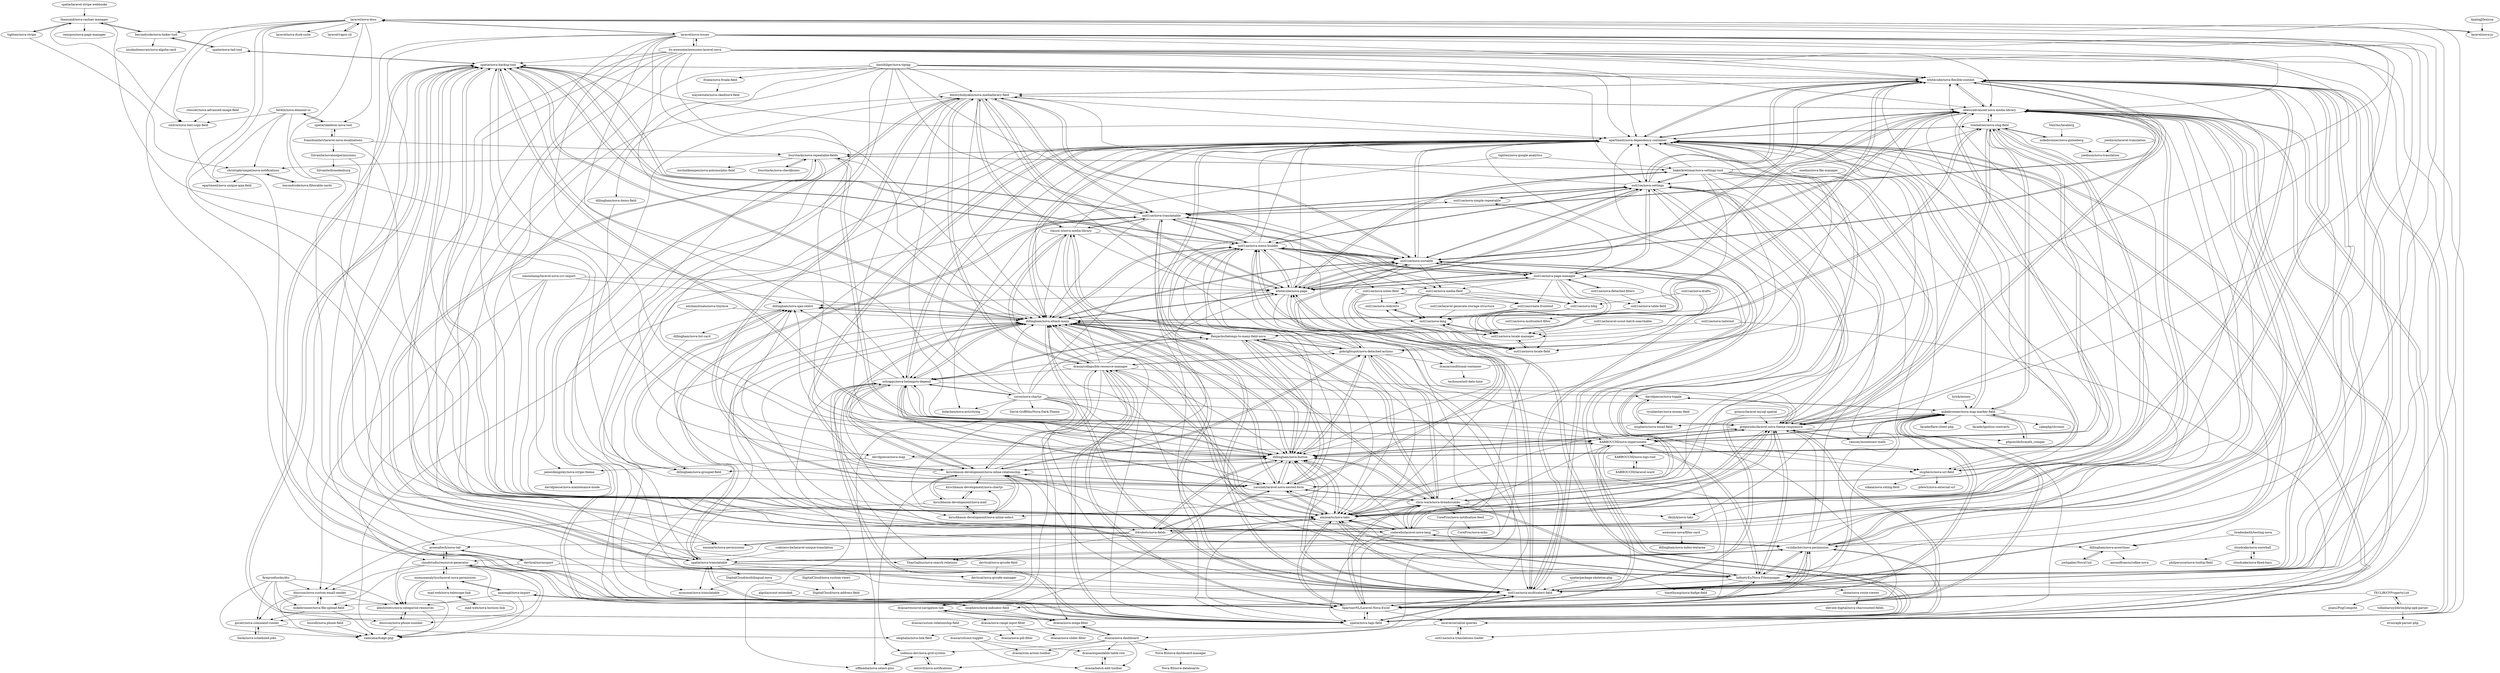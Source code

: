 digraph G {
"christophrumpel/nova-notifications" -> "beyondcode/nova-filterable-cards"
"christophrumpel/nova-notifications" -> "epartment/nova-unique-ajax-field"
"dmitrybubyakin/nova-medialibrary-field" -> "ebess/advanced-nova-media-library"
"dmitrybubyakin/nova-medialibrary-field" -> "classic-o/nova-media-library"
"dmitrybubyakin/nova-medialibrary-field" -> "dcasia/collapsible-resource-manager"
"dmitrybubyakin/nova-medialibrary-field" -> "outl1ne/nova-sortable"
"dmitrybubyakin/nova-medialibrary-field" -> "whitecube/nova-flexible-content"
"dmitrybubyakin/nova-medialibrary-field" -> "epartment/nova-dependency-container"
"dmitrybubyakin/nova-medialibrary-field" -> "dillingham/nova-attach-many"
"dmitrybubyakin/nova-medialibrary-field" -> "eminiarts/nova-tabs"
"dmitrybubyakin/nova-medialibrary-field" -> "spatie/nova-tags-field"
"dmitrybubyakin/nova-medialibrary-field" -> "dillingham/nova-button"
"dmitrybubyakin/nova-medialibrary-field" -> "whitecube/nova-page"
"dmitrybubyakin/nova-medialibrary-field" -> "yassilah/laravel-nova-nested-form"
"dmitrybubyakin/nova-medialibrary-field" -> "outl1ne/nova-translatable"
"dmitrybubyakin/nova-medialibrary-field" -> "dcasia/conditional-container"
"dmitrybubyakin/nova-medialibrary-field" -> "gregoriohc/laravel-nova-theme-responsive"
"joedixon/laravel-translation" -> "joedixon/nova-translation" ["e"=1]
"its-awesome/awesome-laravel-nova" -> "dillingham/nova-attach-many"
"its-awesome/awesome-laravel-nova" -> "ebess/advanced-nova-media-library"
"its-awesome/awesome-laravel-nova" -> "spatie/nova-tags-field"
"its-awesome/awesome-laravel-nova" -> "whitecube/nova-flexible-content"
"its-awesome/awesome-laravel-nova" -> "gregoriohc/laravel-nova-theme-responsive"
"its-awesome/awesome-laravel-nova" -> "eminiarts/nova-tabs"
"its-awesome/awesome-laravel-nova" -> "laravel/nova-issues"
"its-awesome/awesome-laravel-nova" -> "epartment/nova-dependency-container"
"its-awesome/awesome-laravel-nova" -> "dillingham/nova-button"
"its-awesome/awesome-laravel-nova" -> "spatie/nova-backup-tool"
"its-awesome/awesome-laravel-nova" -> "SpartnerNL/Laravel-Nova-Excel"
"its-awesome/awesome-laravel-nova" -> "eminiarts/nova-permissions"
"its-awesome/awesome-laravel-nova" -> "vyuldashev/nova-permission"
"its-awesome/awesome-laravel-nova" -> "64robots/nova-fields"
"its-awesome/awesome-laravel-nova" -> "outl1ne/nova-multiselect-field"
"algolia/scout-extended" -> "SpartnerNL/Laravel-Nova-Excel" ["e"=1]
"eminiarts/nova-tabs" -> "epartment/nova-dependency-container"
"eminiarts/nova-tabs" -> "dillingham/nova-button"
"eminiarts/nova-tabs" -> "whitecube/nova-flexible-content"
"eminiarts/nova-tabs" -> "ebess/advanced-nova-media-library"
"eminiarts/nova-tabs" -> "outl1ne/nova-multiselect-field"
"eminiarts/nova-tabs" -> "dillingham/nova-attach-many"
"eminiarts/nova-tabs" -> "dcasia/collapsible-resource-manager"
"eminiarts/nova-tabs" -> "chris-ware/nova-breadcrumbs"
"eminiarts/nova-tabs" -> "SpartnerNL/Laravel-Nova-Excel"
"eminiarts/nova-tabs" -> "InfinetyEs/Nova-Filemanager"
"eminiarts/nova-tabs" -> "64robots/nova-fields"
"eminiarts/nova-tabs" -> "coderello/laravel-nova-lang"
"eminiarts/nova-tabs" -> "gregoriohc/laravel-nova-theme-responsive"
"eminiarts/nova-tabs" -> "spatie/nova-backup-tool"
"eminiarts/nova-tabs" -> "yassilah/laravel-nova-nested-form"
"yassilah/laravel-nova-nested-form" -> "dillingham/nova-attach-many"
"yassilah/laravel-nova-nested-form" -> "dillingham/nova-button"
"yassilah/laravel-nova-nested-form" -> "kirschbaum-development/nova-inline-relationship"
"yassilah/laravel-nova-nested-form" -> "orlyapps/nova-belongsto-depend"
"yassilah/laravel-nova-nested-form" -> "dillingham/nova-ajax-select"
"yassilah/laravel-nova-nested-form" -> "eminiarts/nova-tabs"
"yassilah/laravel-nova-nested-form" -> "epartment/nova-dependency-container"
"yassilah/laravel-nova-nested-form" -> "whitecube/nova-flexible-content"
"yassilah/laravel-nova-nested-form" -> "Benjacho/belongs-to-many-field-nova"
"yassilah/laravel-nova-nested-form" -> "64robots/nova-fields"
"yassilah/laravel-nova-nested-form" -> "whitecube/nova-page"
"yassilah/laravel-nova-nested-form" -> "outl1ne/nova-menu-builder"
"yassilah/laravel-nova-nested-form" -> "chris-ware/nova-breadcrumbs"
"yassilah/laravel-nova-nested-form" -> "dmitrybubyakin/nova-medialibrary-field"
"yassilah/laravel-nova-nested-form" -> "spatie/nova-backup-tool"
"gregoriohc/laravel-nova-theme-responsive" -> "KABBOUCHI/nova-impersonate"
"gregoriohc/laravel-nova-theme-responsive" -> "mikebronner/nova-map-marker-field"
"gregoriohc/laravel-nova-theme-responsive" -> "epartment/nova-dependency-container"
"gregoriohc/laravel-nova-theme-responsive" -> "SpartnerNL/Laravel-Nova-Excel"
"gregoriohc/laravel-nova-theme-responsive" -> "dillingham/nova-button"
"gregoriohc/laravel-nova-theme-responsive" -> "InfinetyEs/Nova-Filemanager"
"gregoriohc/laravel-nova-theme-responsive" -> "ramsey/moontoast-math" ["e"=1]
"gregoriohc/laravel-nova-theme-responsive" -> "ebess/advanced-nova-media-library"
"gregoriohc/laravel-nova-theme-responsive" -> "phpseclib/bcmath_compat" ["e"=1]
"gregoriohc/laravel-nova-theme-responsive" -> "chris-ware/nova-breadcrumbs"
"gregoriohc/laravel-nova-theme-responsive" -> "coderello/laravel-nova-lang"
"gregoriohc/laravel-nova-theme-responsive" -> "eminiarts/nova-tabs"
"gregoriohc/laravel-nova-theme-responsive" -> "orlyapps/nova-belongsto-depend"
"gregoriohc/laravel-nova-theme-responsive" -> "dillingham/nova-attach-many"
"gregoriohc/laravel-nova-theme-responsive" -> "tomhatzer/nova-slug-field"
"VanOns/laraberg" -> "mikebronner/nova-gutenberg" ["e"=1]
"mikebronner/nova-gutenberg" -> "tomhatzer/nova-slug-field"
"mikebronner/nova-gutenberg" -> "joedixon/nova-translation"
"ebess/advanced-nova-media-library" -> "whitecube/nova-flexible-content"
"ebess/advanced-nova-media-library" -> "dmitrybubyakin/nova-medialibrary-field"
"ebess/advanced-nova-media-library" -> "epartment/nova-dependency-container"
"ebess/advanced-nova-media-library" -> "eminiarts/nova-tabs"
"ebess/advanced-nova-media-library" -> "outl1ne/nova-sortable"
"ebess/advanced-nova-media-library" -> "dillingham/nova-button"
"ebess/advanced-nova-media-library" -> "spatie/nova-tags-field"
"ebess/advanced-nova-media-library" -> "gregoriohc/laravel-nova-theme-responsive"
"ebess/advanced-nova-media-library" -> "outl1ne/nova-multiselect-field"
"ebess/advanced-nova-media-library" -> "InfinetyEs/Nova-Filemanager"
"ebess/advanced-nova-media-library" -> "dillingham/nova-attach-many"
"ebess/advanced-nova-media-library" -> "vyuldashev/nova-permission"
"ebess/advanced-nova-media-library" -> "SpartnerNL/Laravel-Nova-Excel"
"ebess/advanced-nova-media-library" -> "tomhatzer/nova-slug-field"
"ebess/advanced-nova-media-library" -> "whitecube/nova-page"
"spatie/nova-backup-tool" -> "spatie/nova-tail-tool"
"spatie/nova-backup-tool" -> "spatie/nova-tags-field"
"spatie/nova-backup-tool" -> "SpartnerNL/Laravel-Nova-Excel"
"spatie/nova-backup-tool" -> "outl1ne/nova-menu-builder"
"spatie/nova-backup-tool" -> "dillingham/nova-attach-many"
"spatie/nova-backup-tool" -> "spatie/nova-translatable"
"spatie/nova-backup-tool" -> "eminiarts/nova-tabs"
"spatie/nova-backup-tool" -> "epartment/nova-dependency-container"
"spatie/nova-backup-tool" -> "vyuldashev/nova-permission"
"spatie/nova-backup-tool" -> "whitecube/nova-page"
"spatie/nova-backup-tool" -> "KABBOUCHI/nova-impersonate"
"spatie/nova-backup-tool" -> "outl1ne/nova-translatable"
"spatie/nova-backup-tool" -> "dillingham/nova-button"
"spatie/nova-backup-tool" -> "whitecube/nova-flexible-content"
"spatie/nova-backup-tool" -> "outl1ne/nova-multiselect-field"
"whitecube/nova-flexible-content" -> "ebess/advanced-nova-media-library"
"whitecube/nova-flexible-content" -> "whitecube/nova-page"
"whitecube/nova-flexible-content" -> "eminiarts/nova-tabs"
"whitecube/nova-flexible-content" -> "epartment/nova-dependency-container"
"whitecube/nova-flexible-content" -> "dillingham/nova-attach-many"
"whitecube/nova-flexible-content" -> "outl1ne/nova-multiselect-field"
"whitecube/nova-flexible-content" -> "outl1ne/nova-sortable"
"whitecube/nova-flexible-content" -> "outl1ne/nova-settings"
"whitecube/nova-flexible-content" -> "dmitrybubyakin/nova-medialibrary-field"
"whitecube/nova-flexible-content" -> "dillingham/nova-button"
"whitecube/nova-flexible-content" -> "yassilah/laravel-nova-nested-form"
"whitecube/nova-flexible-content" -> "vyuldashev/nova-permission"
"whitecube/nova-flexible-content" -> "outl1ne/nova-translatable"
"whitecube/nova-flexible-content" -> "spatie/nova-backup-tool"
"whitecube/nova-flexible-content" -> "spatie/nova-tags-field"
"cloudstudio/resource-generator" -> "guratr/nova-command-runner"
"cloudstudio/resource-generator" -> "mikebronner/nova-file-upload-field"
"cloudstudio/resource-generator" -> "camcima/dukpt-php"
"cloudstudio/resource-generator" -> "dniccum/nova-phone-number"
"cloudstudio/resource-generator" -> "arsenaltech/nova-tab"
"cloudstudio/resource-generator" -> "insenseanalytics/laravel-nova-permission"
"cloudstudio/resource-generator" -> "inspheric/nova-indicator-field"
"cloudstudio/resource-generator" -> "dniccum/nova-custom-email-sender"
"vyuldashev/nova-permission" -> "spatie/nova-tags-field"
"vyuldashev/nova-permission" -> "SpartnerNL/Laravel-Nova-Excel"
"vyuldashev/nova-permission" -> "ebess/advanced-nova-media-library"
"vyuldashev/nova-permission" -> "spatie/nova-backup-tool"
"vyuldashev/nova-permission" -> "whitecube/nova-flexible-content"
"vyuldashev/nova-permission" -> "outl1ne/nova-multiselect-field"
"vyuldashev/nova-permission" -> "InfinetyEs/Nova-Filemanager"
"vyuldashev/nova-permission" -> "epartment/nova-dependency-container"
"vyuldashev/nova-permission" -> "eminiarts/nova-tabs"
"vyuldashev/nova-permission" -> "gregoriohc/laravel-nova-theme-responsive"
"vyuldashev/nova-permission" -> "coderello/laravel-nova-lang"
"vyuldashev/nova-permission" -> "spatie/nova-translatable"
"vyuldashev/nova-permission" -> "dillingham/nova-attach-many"
"vyuldashev/nova-permission" -> "TitasGailius/nova-search-relations" ["e"=1]
"vyuldashev/nova-permission" -> "outl1ne/nova-settings"
"bradenkeith/testing-nova" -> "dillingham/nova-assertions"
"bradenkeith/testing-nova" -> "cloudcake/nova-snowball"
"orlyapps/nova-belongsto-depend" -> "kirschbaum-development/nova-inline-relationship"
"orlyapps/nova-belongsto-depend" -> "epartment/nova-dependency-container"
"orlyapps/nova-belongsto-depend" -> "yassilah/laravel-nova-nested-form"
"orlyapps/nova-belongsto-depend" -> "dillingham/nova-attach-many"
"orlyapps/nova-belongsto-depend" -> "spatie/nova-tags-field"
"orlyapps/nova-belongsto-depend" -> "dillingham/nova-button"
"orlyapps/nova-belongsto-depend" -> "dillingham/nova-ajax-select"
"orlyapps/nova-belongsto-depend" -> "gregoriohc/laravel-nova-theme-responsive"
"orlyapps/nova-belongsto-depend" -> "coroo/nova-chartjs"
"orlyapps/nova-belongsto-depend" -> "ziffmedia/nova-select-plus"
"orlyapps/nova-belongsto-depend" -> "Benjacho/belongs-to-many-field-nova"
"orlyapps/nova-belongsto-depend" -> "kirschbaum-development/nova-inline-select"
"orlyapps/nova-belongsto-depend" -> "inspheric/nova-url-field"
"orlyapps/nova-belongsto-depend" -> "davidpiesse/nova-toggle"
"orlyapps/nova-belongsto-depend" -> "TitasGailius/nova-search-relations" ["e"=1]
"64robots/nova-fields" -> "dillingham/nova-button"
"64robots/nova-fields" -> "eminiarts/nova-tabs"
"64robots/nova-fields" -> "epartment/nova-dependency-container"
"64robots/nova-fields" -> "dillingham/nova-attach-many"
"64robots/nova-fields" -> "yassilah/laravel-nova-nested-form"
"64robots/nova-fields" -> "KABBOUCHI/nova-impersonate"
"64robots/nova-fields" -> "ebess/advanced-nova-media-library"
"64robots/nova-fields" -> "whitecube/nova-flexible-content"
"64robots/nova-fields" -> "cloudstudio/resource-generator"
"64robots/nova-fields" -> "orlyapps/nova-belongsto-depend"
"64robots/nova-fields" -> "TitasGailius/nova-search-relations" ["e"=1]
"64robots/nova-fields" -> "dillingham/nova-assertions"
"64robots/nova-fields" -> "arsenaltech/nova-tab"
"64robots/nova-fields" -> "kirschbaum-development/nova-inline-relationship"
"64robots/nova-fields" -> "eminiarts/nova-permissions"
"KABBOUCHI/nova-impersonate" -> "gregoriohc/laravel-nova-theme-responsive"
"KABBOUCHI/nova-impersonate" -> "dillingham/nova-button"
"KABBOUCHI/nova-impersonate" -> "tomhatzer/nova-slug-field"
"KABBOUCHI/nova-impersonate" -> "epartment/nova-dependency-container"
"KABBOUCHI/nova-impersonate" -> "spatie/nova-backup-tool"
"KABBOUCHI/nova-impersonate" -> "mikebronner/nova-map-marker-field"
"KABBOUCHI/nova-impersonate" -> "InfinetyEs/Nova-Filemanager"
"KABBOUCHI/nova-impersonate" -> "fourstacks/nova-repeatable-fields"
"KABBOUCHI/nova-impersonate" -> "SpartnerNL/Laravel-Nova-Excel"
"KABBOUCHI/nova-impersonate" -> "ebess/advanced-nova-media-library"
"KABBOUCHI/nova-impersonate" -> "inspheric/nova-indicator-field"
"KABBOUCHI/nova-impersonate" -> "dillingham/nova-attach-many"
"KABBOUCHI/nova-impersonate" -> "KABBOUCHI/nova-logs-tool"
"KABBOUCHI/nova-impersonate" -> "davidpiesse/nova-map"
"KABBOUCHI/nova-impersonate" -> "inspheric/nova-url-field"
"dillingham/nova-grouped-field" -> "dillingham/nova-ajax-select"
"dillingham/nova-button" -> "dillingham/nova-attach-many"
"dillingham/nova-button" -> "eminiarts/nova-tabs"
"dillingham/nova-button" -> "yassilah/laravel-nova-nested-form"
"dillingham/nova-button" -> "chris-ware/nova-breadcrumbs"
"dillingham/nova-button" -> "gobrightspot/nova-detached-actions"
"dillingham/nova-button" -> "epartment/nova-dependency-container"
"dillingham/nova-button" -> "gregoriohc/laravel-nova-theme-responsive"
"dillingham/nova-button" -> "dillingham/nova-ajax-select"
"dillingham/nova-button" -> "ebess/advanced-nova-media-library"
"dillingham/nova-button" -> "orlyapps/nova-belongsto-depend"
"dillingham/nova-button" -> "outl1ne/nova-multiselect-field"
"dillingham/nova-button" -> "KABBOUCHI/nova-impersonate"
"dillingham/nova-button" -> "dillingham/nova-grouped-field"
"dillingham/nova-button" -> "kirschbaum-development/nova-inline-relationship"
"dillingham/nova-button" -> "64robots/nova-fields"
"dillingham/nova-attach-many" -> "dillingham/nova-button"
"dillingham/nova-attach-many" -> "yassilah/laravel-nova-nested-form"
"dillingham/nova-attach-many" -> "epartment/nova-dependency-container"
"dillingham/nova-attach-many" -> "eminiarts/nova-tabs"
"dillingham/nova-attach-many" -> "whitecube/nova-flexible-content"
"dillingham/nova-attach-many" -> "outl1ne/nova-sortable"
"dillingham/nova-attach-many" -> "dillingham/nova-ajax-select"
"dillingham/nova-attach-many" -> "kirschbaum-development/nova-inline-relationship"
"dillingham/nova-attach-many" -> "orlyapps/nova-belongsto-depend"
"dillingham/nova-attach-many" -> "outl1ne/nova-multiselect-field"
"dillingham/nova-attach-many" -> "chris-ware/nova-breadcrumbs"
"dillingham/nova-attach-many" -> "outl1ne/nova-menu-builder"
"dillingham/nova-attach-many" -> "spatie/nova-backup-tool"
"dillingham/nova-attach-many" -> "whitecube/nova-page"
"dillingham/nova-attach-many" -> "Benjacho/belongs-to-many-field-nova"
"kirschbaum-development/nova-inline-select" -> "kirschbaum-development/nova-mail"
"kirschbaum-development/nova-inline-select" -> "kirschbaum-development/nova-inline-relationship"
"kirschbaum-development/nova-inline-select" -> "kirschbaum-development/nova-chartjs"
"devtical/nova-qrcode-field" -> "devtical/nova-qrcode-manager"
"coderello/laravel-nova-lang" -> "eminiarts/nova-tabs"
"coderello/laravel-nova-lang" -> "epartment/nova-dependency-container"
"coderello/laravel-nova-lang" -> "gregoriohc/laravel-nova-theme-responsive"
"coderello/laravel-nova-lang" -> "dillingham/nova-attach-many"
"coderello/laravel-nova-lang" -> "ebess/advanced-nova-media-library"
"coderello/laravel-nova-lang" -> "chris-ware/nova-breadcrumbs"
"coderello/laravel-nova-lang" -> "yassilah/laravel-nova-nested-form"
"coderello/laravel-nova-lang" -> "spatie/nova-tags-field"
"coderello/laravel-nova-lang" -> "whitecube/nova-page"
"coderello/laravel-nova-lang" -> "vyuldashev/nova-permission"
"coderello/laravel-nova-lang" -> "SpartnerNL/Laravel-Nova-Excel"
"coderello/laravel-nova-lang" -> "whitecube/nova-flexible-content"
"coderello/laravel-nova-lang" -> "dillingham/nova-button"
"coderello/laravel-nova-lang" -> "kirschbaum-development/nova-inline-relationship"
"coderello/laravel-nova-lang" -> "spatie/nova-backup-tool"
"dillingham/nova-assertions" -> "joshgaber/NovaUnit"
"dillingham/nova-assertions" -> "aarondfrancis/refine-nova"
"outl1ne/nova-redirects" -> "outl1ne/nova-lang"
"spatie/laravel-stripe-webhooks" -> "themsaid/nova-cashier-manager" ["e"=1]
"spatie/nova-tail-tool" -> "beyondcode/nova-tinker-tool"
"spatie/nova-tail-tool" -> "spatie/nova-backup-tool"
"beyondcode/nova-tinker-tool" -> "spatie/nova-tail-tool"
"beyondcode/nova-tinker-tool" -> "nicolasbeauvais/nova-algolia-card"
"beyondcode/nova-tinker-tool" -> "themsaid/nova-cashier-manager"
"bastihilger/nova-tiptap" -> "epartment/nova-dependency-container"
"bastihilger/nova-tiptap" -> "whitecube/nova-flexible-content"
"bastihilger/nova-tiptap" -> "dillingham/nova-items-field"
"bastihilger/nova-tiptap" -> "outl1ne/nova-translatable"
"bastihilger/nova-tiptap" -> "ebess/advanced-nova-media-library"
"bastihilger/nova-tiptap" -> "outl1ne/nova-multiselect-field"
"bastihilger/nova-tiptap" -> "outl1ne/nova-sortable"
"bastihilger/nova-tiptap" -> "outl1ne/nova-settings"
"bastihilger/nova-tiptap" -> "spatie/nova-tags-field"
"bastihilger/nova-tiptap" -> "froala/nova-froala-field"
"bastihilger/nova-tiptap" -> "64robots/nova-fields"
"bastihilger/nova-tiptap" -> "spatie/nova-translatable"
"bastihilger/nova-tiptap" -> "dmitrybubyakin/nova-medialibrary-field"
"outl1ne/nova-menu-builder" -> "outl1ne/nova-page-manager"
"outl1ne/nova-menu-builder" -> "outl1ne/nova-sortable"
"outl1ne/nova-menu-builder" -> "outl1ne/nova-multiselect-field"
"outl1ne/nova-menu-builder" -> "outl1ne/nova-translatable"
"outl1ne/nova-menu-builder" -> "outl1ne/nova-settings"
"outl1ne/nova-menu-builder" -> "whitecube/nova-page"
"outl1ne/nova-menu-builder" -> "spatie/nova-backup-tool"
"outl1ne/nova-menu-builder" -> "dillingham/nova-attach-many"
"outl1ne/nova-menu-builder" -> "outl1ne/nova-blog"
"outl1ne/nova-menu-builder" -> "outl1ne/nova-media-field"
"outl1ne/nova-menu-builder" -> "eminiarts/nova-tabs"
"outl1ne/nova-menu-builder" -> "epartment/nova-dependency-container"
"outl1ne/nova-menu-builder" -> "outl1ne/nova-locale-field"
"outl1ne/nova-menu-builder" -> "dillingham/nova-button"
"outl1ne/nova-menu-builder" -> "outl1ne/nova-notes-field"
"davidpiesse/nova-map" -> "inspheric/nova-url-field"
"davidpiesse/nova-map" -> "jameslkingsley/nova-stripe-theme"
"laravel/nova-issues" -> "eminiarts/nova-tabs"
"laravel/nova-issues" -> "laravel/nova-docs"
"laravel/nova-issues" -> "whitecube/nova-flexible-content"
"laravel/nova-issues" -> "gregoriohc/laravel-nova-theme-responsive"
"laravel/nova-issues" -> "dillingham/nova-button"
"laravel/nova-issues" -> "SpartnerNL/Laravel-Nova-Excel"
"laravel/nova-issues" -> "its-awesome/awesome-laravel-nova"
"laravel/nova-issues" -> "ebess/advanced-nova-media-library"
"laravel/nova-issues" -> "dillingham/nova-attach-many"
"laravel/nova-issues" -> "vyuldashev/nova-permission"
"laravel/nova-issues" -> "TitasGailius/nova-search-relations" ["e"=1]
"laravel/nova-issues" -> "InfinetyEs/Nova-Filemanager"
"laravel/nova-issues" -> "spatie/nova-tags-field"
"laravel/nova-issues" -> "orlyapps/nova-belongsto-depend"
"laravel/nova-issues" -> "gobrightspot/nova-detached-actions"
"outl1ne/nova-multiselect-field" -> "outl1ne/nova-sortable"
"outl1ne/nova-multiselect-field" -> "outl1ne/nova-menu-builder"
"outl1ne/nova-multiselect-field" -> "outl1ne/nova-settings"
"outl1ne/nova-multiselect-field" -> "eminiarts/nova-tabs"
"outl1ne/nova-multiselect-field" -> "epartment/nova-dependency-container"
"outl1ne/nova-multiselect-field" -> "whitecube/nova-flexible-content"
"outl1ne/nova-multiselect-field" -> "spatie/nova-tags-field"
"outl1ne/nova-multiselect-field" -> "SpartnerNL/Laravel-Nova-Excel"
"outl1ne/nova-multiselect-field" -> "dillingham/nova-attach-many"
"outl1ne/nova-multiselect-field" -> "dillingham/nova-button"
"outl1ne/nova-multiselect-field" -> "outl1ne/nova-translatable"
"outl1ne/nova-multiselect-field" -> "ebess/advanced-nova-media-library"
"outl1ne/nova-multiselect-field" -> "classic-o/nova-media-library"
"outl1ne/nova-multiselect-field" -> "outl1ne/nova-page-manager"
"outl1ne/nova-multiselect-field" -> "vyuldashev/nova-permission"
"spatie/nova-translatable" -> "spatie/nova-tags-field"
"spatie/nova-translatable" -> "outl1ne/nova-translatable"
"spatie/nova-translatable" -> "spatie/nova-backup-tool"
"spatie/nova-translatable" -> "mrmonat/nova-translatable"
"spatie/nova-translatable" -> "epartment/nova-dependency-container"
"spatie/nova-translatable" -> "outl1ne/nova-multiselect-field"
"spatie/nova-translatable" -> "dmitrybubyakin/nova-medialibrary-field"
"spatie/nova-translatable" -> "vyuldashev/nova-permission"
"spatie/nova-translatable" -> "dillingham/nova-attach-many"
"spatie/nova-translatable" -> "outl1ne/nova-menu-builder"
"spatie/nova-translatable" -> "InfinetyEs/Nova-Filemanager"
"spatie/nova-translatable" -> "outl1ne/nova-settings"
"spatie/nova-translatable" -> "DigitalCloud/multilingual-nova"
"spatie/nova-translatable" -> "ebess/advanced-nova-media-library"
"spatie/nova-translatable" -> "SpartnerNL/Laravel-Nova-Excel"
"codezero-be/laravel-unique-translation" -> "spatie/nova-translatable"
"insenseanalytics/laravel-nova-permission" -> "alexbowers/nova-categorise-resources"
"insenseanalytics/laravel-nova-permission" -> "camcima/dukpt-php"
"insenseanalytics/laravel-nova-permission" -> "mad-web/nova-telescope-link"
"insenseanalytics/laravel-nova-permission" -> "cloudstudio/resource-generator"
"insenseanalytics/laravel-nova-permission" -> "anaseqal/nova-import"
"mikebronner/nova-map-marker-field" -> "phpseclib/bcmath_compat" ["e"=1]
"mikebronner/nova-map-marker-field" -> "ramsey/moontoast-math" ["e"=1]
"mikebronner/nova-map-marker-field" -> "facade/flare-client-php" ["e"=1]
"mikebronner/nova-map-marker-field" -> "gregoriohc/laravel-nova-theme-responsive"
"mikebronner/nova-map-marker-field" -> "facade/ignition-contracts" ["e"=1]
"mikebronner/nova-map-marker-field" -> "davidpiesse/nova-toggle"
"mikebronner/nova-map-marker-field" -> "inspheric/nova-indicator-field"
"mikebronner/nova-map-marker-field" -> "epartment/nova-dependency-container"
"mikebronner/nova-map-marker-field" -> "tomhatzer/nova-slug-field"
"mikebronner/nova-map-marker-field" -> "laravie/serialize-queries"
"mikebronner/nova-map-marker-field" -> "KABBOUCHI/nova-impersonate"
"mikebronner/nova-map-marker-field" -> "inspheric/nova-email-field"
"mikebronner/nova-map-marker-field" -> "inspheric/nova-url-field"
"mikebronner/nova-map-marker-field" -> "SpartnerNL/Laravel-Nova-Excel"
"mikebronner/nova-map-marker-field" -> "cakephp/chronos" ["e"=1]
"tomhatzer/nova-slug-field" -> "epartment/nova-dependency-container"
"tomhatzer/nova-slug-field" -> "mikebronner/nova-map-marker-field"
"tomhatzer/nova-slug-field" -> "inspheric/nova-url-field"
"tomhatzer/nova-slug-field" -> "KABBOUCHI/nova-impersonate"
"tomhatzer/nova-slug-field" -> "mikebronner/nova-gutenberg"
"tomhatzer/nova-slug-field" -> "dillingham/nova-button"
"tomhatzer/nova-slug-field" -> "Benjacho/belongs-to-many-field-nova"
"tomhatzer/nova-slug-field" -> "ebess/advanced-nova-media-library"
"tomhatzer/nova-slug-field" -> "eminiarts/nova-tabs"
"tomhatzer/nova-slug-field" -> "gregoriohc/laravel-nova-theme-responsive"
"SpartnerNL/Laravel-Nova-Excel" -> "spatie/nova-tags-field"
"SpartnerNL/Laravel-Nova-Excel" -> "gregoriohc/laravel-nova-theme-responsive"
"SpartnerNL/Laravel-Nova-Excel" -> "outl1ne/nova-multiselect-field"
"SpartnerNL/Laravel-Nova-Excel" -> "spatie/nova-backup-tool"
"SpartnerNL/Laravel-Nova-Excel" -> "eminiarts/nova-tabs"
"SpartnerNL/Laravel-Nova-Excel" -> "epartment/nova-dependency-container"
"SpartnerNL/Laravel-Nova-Excel" -> "vyuldashev/nova-permission"
"SpartnerNL/Laravel-Nova-Excel" -> "ebess/advanced-nova-media-library"
"SpartnerNL/Laravel-Nova-Excel" -> "laravie/serialize-queries"
"SpartnerNL/Laravel-Nova-Excel" -> "mikebronner/nova-map-marker-field"
"SpartnerNL/Laravel-Nova-Excel" -> "InfinetyEs/Nova-Filemanager"
"SpartnerNL/Laravel-Nova-Excel" -> "KABBOUCHI/nova-impersonate"
"SpartnerNL/Laravel-Nova-Excel" -> "dcasia/collapsible-resource-manager"
"SpartnerNL/Laravel-Nova-Excel" -> "chris-ware/nova-breadcrumbs"
"SpartnerNL/Laravel-Nova-Excel" -> "dillingham/nova-attach-many"
"fourstacks/nova-repeatable-fields" -> "epartment/nova-dependency-container"
"fourstacks/nova-repeatable-fields" -> "michielkempen/nova-polymorphic-field"
"fourstacks/nova-repeatable-fields" -> "fourstacks/nova-checkboxes"
"fourstacks/nova-repeatable-fields" -> "InfinetyEs/Nova-Filemanager"
"fourstacks/nova-repeatable-fields" -> "KABBOUCHI/nova-impersonate"
"fourstacks/nova-repeatable-fields" -> "dillingham/nova-button"
"fourstacks/nova-repeatable-fields" -> "christophrumpel/nova-notifications"
"fourstacks/nova-repeatable-fields" -> "bakerkretzmar/nova-settings-tool"
"fourstacks/nova-repeatable-fields" -> "davidpiesse/nova-map"
"fourstacks/nova-repeatable-fields" -> "dillingham/nova-attach-many"
"epartment/nova-dependency-container" -> "eminiarts/nova-tabs"
"epartment/nova-dependency-container" -> "ebess/advanced-nova-media-library"
"epartment/nova-dependency-container" -> "dillingham/nova-attach-many"
"epartment/nova-dependency-container" -> "spatie/nova-tags-field"
"epartment/nova-dependency-container" -> "outl1ne/nova-multiselect-field"
"epartment/nova-dependency-container" -> "gregoriohc/laravel-nova-theme-responsive"
"epartment/nova-dependency-container" -> "orlyapps/nova-belongsto-depend"
"epartment/nova-dependency-container" -> "whitecube/nova-flexible-content"
"epartment/nova-dependency-container" -> "tomhatzer/nova-slug-field"
"epartment/nova-dependency-container" -> "dillingham/nova-button"
"epartment/nova-dependency-container" -> "fourstacks/nova-repeatable-fields"
"epartment/nova-dependency-container" -> "mikebronner/nova-map-marker-field"
"epartment/nova-dependency-container" -> "kirschbaum-development/nova-inline-relationship"
"epartment/nova-dependency-container" -> "outl1ne/nova-sortable"
"epartment/nova-dependency-container" -> "inspheric/nova-url-field"
"outl1ne/nova-page-manager" -> "outl1ne/nova-menu-builder"
"outl1ne/nova-page-manager" -> "outl1ne/nova-blog"
"outl1ne/nova-page-manager" -> "outl1ne/nova-media-field"
"outl1ne/nova-page-manager" -> "outl1ne/nova-settings"
"outl1ne/nova-page-manager" -> "outl1ne/nova-locale-field"
"outl1ne/nova-page-manager" -> "outl1ne/nova-notes-field"
"outl1ne/nova-page-manager" -> "outl1ne/nova-locale-manager"
"outl1ne/nova-page-manager" -> "outl1ne/nova-detached-filters"
"outl1ne/nova-page-manager" -> "whitecube/nova-page"
"outl1ne/nova-page-manager" -> "outl1ne/nova-sortable"
"outl1ne/nova-page-manager" -> "outl1ne/nova-simple-repeatable"
"outl1ne/nova-page-manager" -> "outl1ne/nova-multiselect-field"
"outl1ne/nova-page-manager" -> "outl1ne/nova-table-field"
"outl1ne/nova-page-manager" -> "outl1ne/create-frontend"
"outl1ne/nova-page-manager" -> "outl1ne/nova-translatable"
"InfinetyEs/Nova-Filemanager" -> "gregoriohc/laravel-nova-theme-responsive"
"InfinetyEs/Nova-Filemanager" -> "eminiarts/nova-tabs"
"InfinetyEs/Nova-Filemanager" -> "ebess/advanced-nova-media-library"
"InfinetyEs/Nova-Filemanager" -> "dillingham/nova-attach-many"
"InfinetyEs/Nova-Filemanager" -> "fourstacks/nova-repeatable-fields"
"InfinetyEs/Nova-Filemanager" -> "chris-ware/nova-breadcrumbs"
"InfinetyEs/Nova-Filemanager" -> "outl1ne/nova-multiselect-field"
"InfinetyEs/Nova-Filemanager" -> "KABBOUCHI/nova-impersonate"
"InfinetyEs/Nova-Filemanager" -> "epartment/nova-dependency-container"
"InfinetyEs/Nova-Filemanager" -> "vyuldashev/nova-permission"
"InfinetyEs/Nova-Filemanager" -> "SpartnerNL/Laravel-Nova-Excel"
"InfinetyEs/Nova-Filemanager" -> "dillingham/nova-button"
"InfinetyEs/Nova-Filemanager" -> "timothyasp/nova-badge-field"
"InfinetyEs/Nova-Filemanager" -> "whitecube/nova-flexible-content"
"InfinetyEs/Nova-Filemanager" -> "sbine/nova-route-viewer"
"guratr/nova-command-runner" -> "llaski/nova-scheduled-jobs"
"guratr/nova-command-runner" -> "camcima/dukpt-php"
"laravel/nova-docs" -> "laravel/nova-js"
"laravel/nova-docs" -> "laravel/nova-issues"
"laravel/nova-docs" -> "laravel/nova-dusk-suite" ["e"=1]
"laravel/nova-docs" -> "laravel/vapor-cli" ["e"=1]
"laravel/nova-docs" -> "sixlive/nova-text-copy-field"
"laravel/nova-docs" -> "InfinetyEs/Nova-Filemanager"
"laravel/nova-docs" -> "beyondcode/nova-tinker-tool"
"laravel/nova-docs" -> "spatie/skeleton-nova-tool"
"laravel/nova-docs" -> "vyuldashev/nova-permission"
"laravel/nova-docs" -> "SpartnerNL/Laravel-Nova-Excel"
"laravel/nova-docs" -> "eminiarts/nova-tabs"
"laravel/nova-docs" -> "outl1ne/nova-multiselect-field"
"laravel/nova-docs" -> "dillingham/nova-ajax-select"
"laravel/nova-docs" -> "dillingham/nova-assertions"
"themsaid/nova-cashier-manager" -> "tighten/nova-stripe"
"themsaid/nova-cashier-manager" -> "beyondcode/nova-tinker-tool"
"themsaid/nova-cashier-manager" -> "sixlive/nova-text-copy-field"
"themsaid/nova-cashier-manager" -> "remipou/nova-page-manager"
"themsaid/nova-cashier-manager" -> "jameslkingsley/nova-stripe-theme"
"franzdumfart/laravel-nova-localizations" -> "spatie/skeleton-nova-tool"
"franzdumfart/laravel-nova-localizations" -> "coderello/laravel-nova-lang"
"franzdumfart/laravel-nova-localizations" -> "Silvanite/novatoolpermissions"
"franzdumfart/laravel-nova-localizations" -> "fourstacks/nova-repeatable-fields"
"vyuldashev/nova-money-field" -> "inspheric/nova-email-field"
"beyondcode/nova-filterable-cards" -> "christophrumpel/nova-notifications"
"inspheric/nova-indicator-field" -> "cloudstudio/resource-generator"
"inspheric/nova-indicator-field" -> "anaseqal/nova-import"
"inspheric/nova-indicator-field" -> "mikebronner/nova-map-marker-field"
"inspheric/nova-indicator-field" -> "dillingham/nova-button"
"inspheric/nova-indicator-field" -> "dcasia/nova-mega-filter"
"mad-web/nova-telescope-link" -> "mad-web/nova-horizon-link"
"chris-ware/nova-breadcrumbs" -> "dillingham/nova-button"
"chris-ware/nova-breadcrumbs" -> "eminiarts/nova-tabs"
"chris-ware/nova-breadcrumbs" -> "dillingham/nova-attach-many"
"chris-ware/nova-breadcrumbs" -> "gregoriohc/laravel-nova-theme-responsive"
"chris-ware/nova-breadcrumbs" -> "dillingham/nova-ajax-select"
"chris-ware/nova-breadcrumbs" -> "dkulyk/nova-tabs"
"chris-ware/nova-breadcrumbs" -> "InfinetyEs/Nova-Filemanager"
"chris-ware/nova-breadcrumbs" -> "Benjacho/belongs-to-many-field-nova"
"chris-ware/nova-breadcrumbs" -> "SpartnerNL/Laravel-Nova-Excel"
"chris-ware/nova-breadcrumbs" -> "yassilah/laravel-nova-nested-form"
"chris-ware/nova-breadcrumbs" -> "gobrightspot/nova-detached-actions"
"chris-ware/nova-breadcrumbs" -> "epartment/nova-dependency-container"
"chris-ware/nova-breadcrumbs" -> "CoreProc/nova-notification-feed"
"chris-ware/nova-breadcrumbs" -> "coderello/laravel-nova-lang"
"dillingham/nova-items-field" -> "dillingham/nova-grouped-field"
"CoreProc/nova-notification-feed" -> "CoreProc/nova-echo"
"CoreProc/nova-notification-feed" -> "timothyasp/nova-badge-field"
"phpseclib/bcmath_compat" -> "mikebronner/nova-map-marker-field" ["e"=1]
"Silvanite/novatoolpermissions" -> "Silvanite/brandenburg"
"Silvanite/novatoolpermissions" -> "eminiarts/nova-permissions"
"DigitalCloud/multilingual-nova" -> "DigitalCloud/nova-address-field"
"DigitalCloud/multilingual-nova" -> "mrmonat/nova-translatable"
"fat4lix/nova-element-ui" -> "arsenaltech/nova-tab"
"fat4lix/nova-element-ui" -> "sixlive/nova-text-copy-field"
"fat4lix/nova-element-ui" -> "spatie/skeleton-nova-tool"
"fat4lix/nova-element-ui" -> "christophrumpel/nova-notifications"
"fat4lix/nova-element-ui" -> "InfinetyEs/Nova-Filemanager"
"dillingham/nova-ajax-select" -> "dillingham/nova-grouped-field"
"dillingham/nova-ajax-select" -> "dillingham/nova-list-card"
"dillingham/nova-ajax-select" -> "dillingham/nova-attach-many"
"inspheric/nova-url-field" -> "pdewit/nova-external-url"
"inspheric/nova-url-field" -> "nikaia/nova-rating-field"
"inspheric/nova-url-field" -> "tomhatzer/nova-slug-field"
"tighten/nova-google-analytics" -> "bolechen/nova-activitylog"
"tighten/nova-google-analytics" -> "bakerkretzmar/nova-settings-tool"
"jameslkingsley/nova-stripe-theme" -> "davidpiesse/nova-maintenance-mode"
"laravel/nova-js" -> "laravel/nova-docs"
"dniccum/nova-phone-number" -> "camcima/dukpt-php"
"dniccum/nova-phone-number" -> "alexbowers/nova-categorise-resources"
"mikebronner/nova-file-upload-field" -> "camcima/dukpt-php"
"mikebronner/nova-file-upload-field" -> "guratr/nova-command-runner"
"mikebronner/nova-file-upload-field" -> "dniccum/nova-custom-email-sender"
"spatie/nova-tags-field" -> "spatie/nova-translatable"
"spatie/nova-tags-field" -> "epartment/nova-dependency-container"
"spatie/nova-tags-field" -> "spatie/nova-backup-tool"
"spatie/nova-tags-field" -> "SpartnerNL/Laravel-Nova-Excel"
"spatie/nova-tags-field" -> "vyuldashev/nova-permission"
"spatie/nova-tags-field" -> "outl1ne/nova-multiselect-field"
"spatie/nova-tags-field" -> "orlyapps/nova-belongsto-depend"
"spatie/nova-tags-field" -> "ebess/advanced-nova-media-library"
"spatie/nova-tags-field" -> "whitecube/nova-page"
"spatie/nova-tags-field" -> "dillingham/nova-attach-many"
"spatie/nova-tags-field" -> "outl1ne/nova-sortable"
"spatie/nova-tags-field" -> "eminiarts/nova-tabs"
"spatie/nova-tags-field" -> "dmitrybubyakin/nova-medialibrary-field"
"spatie/nova-tags-field" -> "dcasia/collapsible-resource-manager"
"spatie/nova-tags-field" -> "whitecube/nova-flexible-content"
"classic-o/nova-media-library" -> "dmitrybubyakin/nova-medialibrary-field"
"classic-o/nova-media-library" -> "outl1ne/nova-multiselect-field"
"classic-o/nova-media-library" -> "epartment/nova-dependency-container"
"classic-o/nova-media-library" -> "dcasia/collapsible-resource-manager"
"classic-o/nova-media-library" -> "Benjacho/belongs-to-many-field-nova"
"classic-o/nova-media-library" -> "outl1ne/nova-translatable"
"classic-o/nova-media-library" -> "outl1ne/nova-menu-builder"
"classic-o/nova-media-library" -> "orlyapps/nova-belongsto-depend"
"classic-o/nova-media-library" -> "whitecube/nova-page"
"classic-o/nova-media-library" -> "dillingham/nova-attach-many"
"eminiarts/nova-permissions" -> "outl1ne/nova-menu-builder"
"whitecube/nova-page" -> "whitecube/nova-flexible-content"
"whitecube/nova-page" -> "outl1ne/nova-menu-builder"
"whitecube/nova-page" -> "outl1ne/nova-sortable"
"whitecube/nova-page" -> "spatie/nova-tags-field"
"whitecube/nova-page" -> "outl1ne/nova-page-manager"
"whitecube/nova-page" -> "epartment/nova-dependency-container"
"whitecube/nova-page" -> "dillingham/nova-attach-many"
"whitecube/nova-page" -> "spatie/nova-backup-tool"
"whitecube/nova-page" -> "dmitrybubyakin/nova-medialibrary-field"
"whitecube/nova-page" -> "yassilah/laravel-nova-nested-form"
"whitecube/nova-page" -> "ebess/advanced-nova-media-library"
"whitecube/nova-page" -> "dillingham/nova-button"
"whitecube/nova-page" -> "dillingham/nova-ajax-select"
"whitecube/nova-page" -> "outl1ne/nova-settings"
"whitecube/nova-page" -> "bakerkretzmar/nova-settings-tool"
"froala/nova-froala-field" -> "waynestate/nova-ckeditor4-field"
"anaseqal/nova-import" -> "alexbowers/nova-categorise-resources"
"anaseqal/nova-import" -> "insenseanalytics/laravel-nova-permission"
"anaseqal/nova-import" -> "camcima/dukpt-php"
"anaseqal/nova-import" -> "inspheric/nova-indicator-field"
"tighten/nova-stripe" -> "themsaid/nova-cashier-manager"
"tighten/nova-stripe" -> "christophrumpel/nova-notifications"
"Benjacho/belongs-to-many-field-nova" -> "dillingham/nova-button"
"Benjacho/belongs-to-many-field-nova" -> "dillingham/nova-attach-many"
"Benjacho/belongs-to-many-field-nova" -> "yassilah/laravel-nova-nested-form"
"Benjacho/belongs-to-many-field-nova" -> "tomhatzer/nova-slug-field"
"Benjacho/belongs-to-many-field-nova" -> "outl1ne/nova-multiselect-field"
"Benjacho/belongs-to-many-field-nova" -> "orlyapps/nova-belongsto-depend"
"Benjacho/belongs-to-many-field-nova" -> "chris-ware/nova-breadcrumbs"
"Benjacho/belongs-to-many-field-nova" -> "classic-o/nova-media-library"
"Benjacho/belongs-to-many-field-nova" -> "gobrightspot/nova-detached-actions"
"Benjacho/belongs-to-many-field-nova" -> "epartment/nova-dependency-container"
"Benjacho/belongs-to-many-field-nova" -> "kirschbaum-development/nova-inline-select"
"Benjacho/belongs-to-many-field-nova" -> "eminiarts/nova-tabs"
"Benjacho/belongs-to-many-field-nova" -> "outl1ne/nova-menu-builder"
"arsenaltech/nova-tab" -> "devtical/novassport"
"arsenaltech/nova-tab" -> "alexbowers/nova-categorise-resources"
"arsenaltech/nova-tab" -> "cloudstudio/resource-generator"
"simonhamp/laravel-nova-csv-import" -> "whitecube/nova-page"
"simonhamp/laravel-nova-csv-import" -> "dillingham/nova-attach-many"
"simonhamp/laravel-nova-csv-import" -> "dniccum/nova-custom-email-sender"
"simonhamp/laravel-nova-csv-import" -> "cloudstudio/resource-generator"
"simonhamp/laravel-nova-csv-import" -> "eminiarts/nova-tabs"
"emilianotisato/nova-tinymce" -> "dillingham/nova-attach-many"
"emilianotisato/nova-tinymce" -> "oleghalin/nova-link-field"
"alexbowers/nova-categorise-resources" -> "camcima/dukpt-php"
"alexbowers/nova-categorise-resources" -> "dniccum/nova-phone-number"
"sbine/nova-route-viewer" -> "elevate-digital/nova-charcounted-fields"
"davidpiesse/nova-toggle" -> "inspheric/nova-email-field"
"davidpiesse/nova-toggle" -> "mikebronner/nova-map-marker-field"
"sixlive/nova-text-copy-field" -> "epartment/nova-unique-ajax-field"
"DigitalCloud/nova-custom-views" -> "DigitalCloud/nova-address-field"
"bakerkretzmar/nova-settings-tool" -> "outl1ne/nova-settings"
"bakerkretzmar/nova-settings-tool" -> "dillingham/nova-attach-many"
"bakerkretzmar/nova-settings-tool" -> "epartment/nova-dependency-container"
"bakerkretzmar/nova-settings-tool" -> "dillingham/nova-button"
"bakerkretzmar/nova-settings-tool" -> "whitecube/nova-page"
"bakerkretzmar/nova-settings-tool" -> "tomhatzer/nova-slug-field"
"bakerkretzmar/nova-settings-tool" -> "outl1ne/nova-menu-builder"
"bakerkretzmar/nova-settings-tool" -> "outl1ne/nova-multiselect-field"
"bakerkretzmar/nova-settings-tool" -> "ebess/advanced-nova-media-library"
"bakerkretzmar/nova-settings-tool" -> "fourstacks/nova-repeatable-fields"
"bakerkretzmar/nova-settings-tool" -> "dkulyk/nova-tabs"
"bakerkretzmar/nova-settings-tool" -> "gregoriohc/laravel-nova-theme-responsive"
"bakerkretzmar/nova-settings-tool" -> "InfinetyEs/Nova-Filemanager"
"bakerkretzmar/nova-settings-tool" -> "chris-ware/nova-breadcrumbs"
"KABBOUCHI/laravel-ward" -> "KABBOUCHI/nova-logs-tool"
"KABBOUCHI/nova-logs-tool" -> "KABBOUCHI/laravel-ward"
"awesome-nova/filter-card" -> "dillingham/nova-index-textarea"
"dillingham/nova-list-card" -> "dillingham/nova-grouped-field"
"spatie/skeleton-nova-tool" -> "fat4lix/nova-element-ui"
"spatie/skeleton-nova-tool" -> "franzdumfart/laravel-nova-localizations"
"llaski/nova-scheduled-jobs" -> "guratr/nova-command-runner"
"mad-web/nova-horizon-link" -> "mad-web/nova-telescope-link"
"dkulyk/nova-tabs" -> "awesome-nova/filter-card"
"cloudcake/nova-fixed-bars" -> "cloudcake/nova-snowball"
"cloudcake/nova-snowball" -> "cloudcake/nova-fixed-bars"
"cloudcake/nova-snowball" -> "philperusse/nova-tooltip-field"
"kirschbaum-development/nova-mail" -> "kirschbaum-development/nova-chartjs"
"kirschbaum-development/nova-mail" -> "kirschbaum-development/nova-inline-select"
"kirschbaum-development/nova-mail" -> "kirschbaum-development/nova-inline-relationship"
"kirschbaum-development/nova-mail" -> "dniccum/nova-custom-email-sender"
"kirschbaum-development/nova-chartjs" -> "kirschbaum-development/nova-mail"
"fourstacks/nova-checkboxes" -> "fourstacks/nova-repeatable-fields"
"outl1ne/nova-media-field" -> "outl1ne/nova-locale-manager"
"outl1ne/nova-media-field" -> "outl1ne/nova-locale-field"
"outl1ne/nova-media-field" -> "outl1ne/nova-blog"
"outl1ne/nova-media-field" -> "outl1ne/nova-redirects"
"outl1ne/nova-media-field" -> "outl1ne/nova-lang"
"outl1ne/nova-media-field" -> "outl1ne/create-frontend"
"dniccum/nova-custom-email-sender" -> "camcima/dukpt-php"
"dniccum/nova-custom-email-sender" -> "mikebronner/nova-file-upload-field"
"dniccum/nova-custom-email-sender" -> "alexbowers/nova-categorise-resources"
"dniccum/nova-custom-email-sender" -> "guratr/nova-command-runner"
"ctessier/nova-advanced-image-field" -> "sixlive/nova-text-copy-field"
"outl1ne/nova-locale-manager" -> "outl1ne/nova-lang"
"outl1ne/nova-locale-manager" -> "outl1ne/nova-locale-field"
"outl1ne/nova-locale-manager" -> "outl1ne/nova-redirects"
"outl1ne/nova-blog" -> "outl1ne/nova-locale-field"
"outl1ne/nova-blog" -> "outl1ne/nova-locale-manager"
"outl1ne/nova-blog" -> "outl1ne/nova-lang"
"bissolli/nova-phone-field" -> "camcima/dukpt-php"
"outl1ne/create-frontend" -> "outl1ne/nova-locale-manager"
"outl1ne/create-frontend" -> "outl1ne/nova-lang"
"outl1ne/nova-locale-field" -> "outl1ne/nova-lang"
"outl1ne/nova-locale-field" -> "outl1ne/nova-locale-manager"
"devtical/novassport" -> "alexbowers/nova-categorise-resources"
"devtical/novassport" -> "arsenaltech/nova-tab"
"devtical/novassport" -> "devtical/nova-qrcode-manager"
"inspheric/nova-email-field" -> "davidpiesse/nova-toggle"
"dcasia/conditional-container" -> "techouse/intl-date-time"
"dcasia/conditional-container" -> "epartment/nova-dependency-container"
"codenco-dev/nova-grid-system" -> "mirovit/nova-notifications"
"codenco-dev/nova-grid-system" -> "ziffmedia/nova-select-plus"
"spatie/package-skeleton-php" -> "outl1ne/nova-multiselect-field" ["e"=1]
"laravel/vapor-cli" -> "laravel/nova-docs" ["e"=1]
"coroo/nova-chartjs" -> "orlyapps/nova-belongsto-depend"
"coroo/nova-chartjs" -> "eminiarts/nova-tabs"
"coroo/nova-chartjs" -> "yassilah/laravel-nova-nested-form"
"coroo/nova-chartjs" -> "dillingham/nova-button"
"coroo/nova-chartjs" -> "Benjacho/belongs-to-many-field-nova"
"coroo/nova-chartjs" -> "outl1ne/nova-multiselect-field"
"coroo/nova-chartjs" -> "gregoriohc/laravel-nova-theme-responsive"
"coroo/nova-chartjs" -> "ziffmedia/nova-select-plus"
"coroo/nova-chartjs" -> "KABBOUCHI/nova-impersonate"
"coroo/nova-chartjs" -> "epartment/nova-dependency-container"
"coroo/nova-chartjs" -> "outl1ne/nova-menu-builder"
"coroo/nova-chartjs" -> "spatie/nova-backup-tool"
"coroo/nova-chartjs" -> "bolechen/nova-activitylog"
"coroo/nova-chartjs" -> "David-Griffiths/Nova-Dark-Theme"
"coroo/nova-chartjs" -> "dillingham/nova-attach-many"
"gobrightspot/nova-detached-actions" -> "dillingham/nova-button"
"gobrightspot/nova-detached-actions" -> "dillingham/nova-ajax-select"
"gobrightspot/nova-detached-actions" -> "outl1ne/nova-sortable"
"gobrightspot/nova-detached-actions" -> "dcasia/collapsible-resource-manager"
"gobrightspot/nova-detached-actions" -> "kirschbaum-development/nova-inline-relationship"
"gobrightspot/nova-detached-actions" -> "chris-ware/nova-breadcrumbs"
"gobrightspot/nova-detached-actions" -> "eminiarts/nova-tabs"
"gobrightspot/nova-detached-actions" -> "Benjacho/belongs-to-many-field-nova"
"gobrightspot/nova-detached-actions" -> "dcasia/nova-dashboard"
"gobrightspot/nova-detached-actions" -> "dcasia/conditional-container"
"gobrightspot/nova-detached-actions" -> "dillingham/nova-attach-many"
"gobrightspot/nova-detached-actions" -> "mirovit/nova-notifications"
"gobrightspot/nova-detached-actions" -> "outl1ne/nova-menu-builder"
"gobrightspot/nova-detached-actions" -> "orlyapps/nova-belongsto-depend"
"gobrightspot/nova-detached-actions" -> "epartment/nova-dependency-container"
"kirschbaum-development/nova-inline-relationship" -> "orlyapps/nova-belongsto-depend"
"kirschbaum-development/nova-inline-relationship" -> "yassilah/laravel-nova-nested-form"
"kirschbaum-development/nova-inline-relationship" -> "kirschbaum-development/nova-mail"
"kirschbaum-development/nova-inline-relationship" -> "dillingham/nova-attach-many"
"kirschbaum-development/nova-inline-relationship" -> "epartment/nova-dependency-container"
"kirschbaum-development/nova-inline-relationship" -> "dcasia/collapsible-resource-manager"
"kirschbaum-development/nova-inline-relationship" -> "kirschbaum-development/nova-inline-select"
"kirschbaum-development/nova-inline-relationship" -> "dillingham/nova-ajax-select"
"kirschbaum-development/nova-inline-relationship" -> "dillingham/nova-button"
"kirschbaum-development/nova-inline-relationship" -> "kirschbaum-development/nova-chartjs"
"kirschbaum-development/nova-inline-relationship" -> "gobrightspot/nova-detached-actions"
"kirschbaum-development/nova-inline-relationship" -> "dcasia/resource-navigation-tab"
"kirschbaum-development/nova-inline-relationship" -> "outl1ne/nova-sortable"
"kirschbaum-development/nova-inline-relationship" -> "codenco-dev/nova-grid-system"
"kirschbaum-development/nova-inline-relationship" -> "outl1ne/nova-multiselect-field"
"outl1ne/nova-sortable" -> "outl1ne/nova-multiselect-field"
"outl1ne/nova-sortable" -> "outl1ne/nova-menu-builder"
"outl1ne/nova-sortable" -> "outl1ne/nova-translatable"
"outl1ne/nova-sortable" -> "outl1ne/nova-settings"
"outl1ne/nova-sortable" -> "ebess/advanced-nova-media-library"
"outl1ne/nova-sortable" -> "dillingham/nova-attach-many"
"outl1ne/nova-sortable" -> "whitecube/nova-flexible-content"
"outl1ne/nova-sortable" -> "epartment/nova-dependency-container"
"outl1ne/nova-sortable" -> "whitecube/nova-page"
"outl1ne/nova-sortable" -> "dmitrybubyakin/nova-medialibrary-field"
"outl1ne/nova-sortable" -> "outl1ne/nova-page-manager"
"outl1ne/nova-sortable" -> "gobrightspot/nova-detached-actions"
"outl1ne/nova-sortable" -> "eminiarts/nova-tabs"
"outl1ne/nova-sortable" -> "spatie/nova-tags-field"
"outl1ne/nova-sortable" -> "outl1ne/nova-media-field"
"mirovit/nova-notifications" -> "codenco-dev/nova-grid-system"
"ramsey/moontoast-math" -> "mikebronner/nova-map-marker-field" ["e"=1]
"ramsey/moontoast-math" -> "gregoriohc/laravel-nova-theme-responsive" ["e"=1]
"joshgaber/NovaUnit" -> "dillingham/nova-assertions"
"outl1ne/nova-tailwind" -> "outl1ne/nova-translations-loader"
"outl1ne/nova-tailwind" -> "outl1ne/nova-locale-manager"
"outl1ne/nova-settings" -> "outl1ne/nova-multiselect-field"
"outl1ne/nova-settings" -> "outl1ne/nova-menu-builder"
"outl1ne/nova-settings" -> "outl1ne/nova-translatable"
"outl1ne/nova-settings" -> "outl1ne/nova-sortable"
"outl1ne/nova-settings" -> "outl1ne/nova-page-manager"
"outl1ne/nova-settings" -> "outl1ne/nova-simple-repeatable"
"outl1ne/nova-settings" -> "whitecube/nova-flexible-content"
"outl1ne/nova-settings" -> "bakerkretzmar/nova-settings-tool"
"outl1ne/nova-settings" -> "eminiarts/nova-tabs"
"outl1ne/nova-settings" -> "whitecube/nova-page"
"outl1ne/nova-settings" -> "ebess/advanced-nova-media-library"
"outl1ne/nova-settings" -> "dmitrybubyakin/nova-medialibrary-field"
"outl1ne/nova-settings" -> "epartment/nova-dependency-container"
"outl1ne/nova-settings" -> "SpartnerNL/Laravel-Nova-Excel"
"outl1ne/nova-settings" -> "gobrightspot/nova-detached-actions"
"dcasia/nova-mega-filter" -> "dcasia/resource-navigation-tab"
"dcasia/nova-mega-filter" -> "dcasia/nova-dashboard"
"outl1ne/nova-notes-field" -> "outl1ne/nova-locale-manager"
"outl1ne/nova-notes-field" -> "outl1ne/nova-locale-field"
"outl1ne/nova-notes-field" -> "outl1ne/nova-redirects"
"outl1ne/nova-notes-field" -> "outl1ne/nova-lang"
"outl1ne/nova-notes-field" -> "outl1ne/nova-blog"
"outl1ne/nova-notes-field" -> "outl1ne/create-frontend"
"outl1ne/nova-translatable" -> "outl1ne/nova-menu-builder"
"outl1ne/nova-translatable" -> "outl1ne/nova-sortable"
"outl1ne/nova-translatable" -> "outl1ne/nova-settings"
"outl1ne/nova-translatable" -> "spatie/nova-translatable"
"outl1ne/nova-translatable" -> "outl1ne/nova-simple-repeatable"
"outl1ne/nova-translatable" -> "outl1ne/nova-multiselect-field"
"outl1ne/nova-translatable" -> "outl1ne/nova-media-field"
"outl1ne/nova-translatable" -> "spatie/nova-backup-tool"
"outl1ne/nova-translatable" -> "whitecube/nova-flexible-content"
"outl1ne/nova-translatable" -> "dmitrybubyakin/nova-medialibrary-field"
"outl1ne/nova-translatable" -> "classic-o/nova-media-library"
"outl1ne/nova-translatable" -> "outl1ne/nova-page-manager"
"outl1ne/nova-translatable" -> "spatie/nova-tags-field"
"outl1ne/nova-translatable" -> "mrmonat/nova-translatable"
"outl1ne/nova-translatable" -> "dillingham/nova-attach-many"
"outl1ne/nova-translations-loader" -> "laravie/serialize-queries"
"dcasia/collapsible-resource-manager" -> "eminiarts/nova-tabs"
"dcasia/collapsible-resource-manager" -> "kirschbaum-development/nova-inline-relationship"
"dcasia/collapsible-resource-manager" -> "dcasia/resource-navigation-tab"
"dcasia/collapsible-resource-manager" -> "dmitrybubyakin/nova-medialibrary-field"
"dcasia/collapsible-resource-manager" -> "epartment/nova-dependency-container"
"dcasia/collapsible-resource-manager" -> "gobrightspot/nova-detached-actions"
"dcasia/collapsible-resource-manager" -> "dillingham/nova-attach-many"
"dcasia/collapsible-resource-manager" -> "dcasia/nova-mega-filter"
"dcasia/collapsible-resource-manager" -> "classic-o/nova-media-library"
"dcasia/collapsible-resource-manager" -> "SpartnerNL/Laravel-Nova-Excel"
"dcasia/collapsible-resource-manager" -> "spatie/nova-tags-field"
"dcasia/collapsible-resource-manager" -> "orlyapps/nova-belongsto-depend"
"dcasia/collapsible-resource-manager" -> "dillingham/nova-button"
"dcasia/collapsible-resource-manager" -> "whitecube/nova-page"
"dcasia/collapsible-resource-manager" -> "gregoriohc/laravel-nova-theme-responsive"
"dcasia/resource-navigation-tab" -> "dcasia/nova-mega-filter"
"dcasia/resource-navigation-tab" -> "dcasia/nova-range-input-filter"
"ziffmedia/nova-select-plus" -> "codenco-dev/nova-grid-system"
"laravie/serialize-queries" -> "outl1ne/nova-translations-loader"
"laravie/serialize-queries" -> "oleghalin/nova-link-field"
"dcasia/nova-dashboard" -> "Nova-BI/nova-dashboard-manager"
"dcasia/nova-dashboard" -> "dcasia/nova-mega-filter"
"dcasia/nova-dashboard" -> "dcasia/icon-action-toolbar"
"dcasia/nova-dashboard" -> "dcasia/batch-edit-toolbar"
"dcasia/nova-dashboard" -> "dcasia/resource-navigation-tab"
"dcasia/nova-dashboard" -> "dcasia/expandable-table-row"
"dcasia/nova-dashboard" -> "codenco-dev/nova-grid-system"
"outl1ne/nova-table-field" -> "outl1ne/nova-multiselect-filter"
"dcasia/custom-relationship-field" -> "dcasia/nova-pill-filter"
"outl1ne/nova-drafts" -> "outl1ne/nova-locale-manager"
"outl1ne/nova-drafts" -> "outl1ne/nova-blog"
"outl1ne/nova-drafts" -> "outl1ne/nova-locale-field"
"dcasia/nova-range-input-filter" -> "dcasia/nova-slider-filter"
"dcasia/nova-range-input-filter" -> "dcasia/nova-pill-filter"
"outl1ne/nova-lang" -> "outl1ne/nova-locale-manager"
"outl1ne/nova-lang" -> "outl1ne/nova-locale-field"
"outl1ne/nova-lang" -> "outl1ne/nova-redirects"
"outl1ne/laravel-generate-storage-structure" -> "outl1ne/nova-lang"
"brick/money" -> "mikebronner/nova-map-marker-field" ["e"=1]
"tufanbarisyildirim/php-apk-parser" -> "evozi/apk-parser-php"
"tufanbarisyildirim/php-apk-parser" -> "TECLIB/CFPropertyList"
"outl1ne/nova-simple-repeatable" -> "outl1ne/nova-settings"
"outl1ne/nova-simple-repeatable" -> "outl1ne/nova-translatable"
"Nova-BI/nova-dashboard-manager" -> "Nova-BI/nova-databoards"
"outl1ne/nova-detached-filters" -> "outl1ne/nova-table-field"
"outl1ne/nova-detached-filters" -> "outl1ne/nova-page-manager"
"outl1ne/laravel-scout-batch-searchable" -> "outl1ne/nova-locale-manager"
"AnalogJ/lexicon" -> "laravel/nova-js" ["e"=1]
"oneduo/nova-file-manager" -> "outl1ne/nova-settings"
"oneduo/nova-file-manager" -> "eminiarts/nova-tabs"
"dcasia/column-toggler" -> "dcasia/expandable-table-row"
"dcasia/column-toggler" -> "dcasia/batch-edit-toolbar"
"dcasia/column-toggler" -> "dcasia/icon-action-toolbar"
"fireproofsocks/dto" -> "camcima/dukpt-php"
"fireproofsocks/dto" -> "alexbowers/nova-categorise-resources"
"fireproofsocks/dto" -> "guratr/nova-command-runner"
"fireproofsocks/dto" -> "dniccum/nova-custom-email-sender"
"fireproofsocks/dto" -> "dniccum/nova-phone-number"
"fireproofsocks/dto" -> "mikebronner/nova-file-upload-field"
"dcasia/expandable-table-row" -> "dcasia/batch-edit-toolbar"
"dcasia/batch-edit-toolbar" -> "dcasia/expandable-table-row"
"grimzy/laravel-mysql-spatial" -> "gregoriohc/laravel-nova-theme-responsive" ["e"=1]
"grimzy/laravel-mysql-spatial" -> "eminiarts/nova-tabs" ["e"=1]
"TECLIB/CFPropertyList" -> "mikebronner/nova-file-upload-field"
"TECLIB/CFPropertyList" -> "tufanbarisyildirim/php-apk-parser"
"TECLIB/CFPropertyList" -> "pcans/PngCompote"
"christophrumpel/nova-notifications" ["l"="-12.659,25.675"]
"beyondcode/nova-filterable-cards" ["l"="-12.691,25.672"]
"epartment/nova-unique-ajax-field" ["l"="-12.674,25.693"]
"dmitrybubyakin/nova-medialibrary-field" ["l"="-12.481,25.708"]
"ebess/advanced-nova-media-library" ["l"="-12.522,25.701"]
"classic-o/nova-media-library" ["l"="-12.46,25.699"]
"dcasia/collapsible-resource-manager" ["l"="-12.471,25.679"]
"outl1ne/nova-sortable" ["l"="-12.471,25.722"]
"whitecube/nova-flexible-content" ["l"="-12.507,25.723"]
"epartment/nova-dependency-container" ["l"="-12.5,25.681"]
"dillingham/nova-attach-many" ["l"="-12.498,25.69"]
"eminiarts/nova-tabs" ["l"="-12.511,25.692"]
"spatie/nova-tags-field" ["l"="-12.508,25.709"]
"dillingham/nova-button" ["l"="-12.51,25.675"]
"whitecube/nova-page" ["l"="-12.481,25.697"]
"yassilah/laravel-nova-nested-form" ["l"="-12.487,25.683"]
"outl1ne/nova-translatable" ["l"="-12.481,25.736"]
"dcasia/conditional-container" ["l"="-12.425,25.713"]
"gregoriohc/laravel-nova-theme-responsive" ["l"="-12.521,25.667"]
"joedixon/laravel-translation" ["l"="-14.921,27.827", "c"=29]
"joedixon/nova-translation" ["l"="-12.605,25.571"]
"its-awesome/awesome-laravel-nova" ["l"="-12.555,25.697"]
"laravel/nova-issues" ["l"="-12.551,25.712"]
"spatie/nova-backup-tool" ["l"="-12.521,25.713"]
"SpartnerNL/Laravel-Nova-Excel" ["l"="-12.524,25.681"]
"eminiarts/nova-permissions" ["l"="-12.583,25.685"]
"vyuldashev/nova-permission" ["l"="-12.535,25.718"]
"64robots/nova-fields" ["l"="-12.534,25.669"]
"outl1ne/nova-multiselect-field" ["l"="-12.494,25.706"]
"algolia/scout-extended" ["l"="-15.057,27.532", "c"=29]
"chris-ware/nova-breadcrumbs" ["l"="-12.51,25.662"]
"InfinetyEs/Nova-Filemanager" ["l"="-12.548,25.679"]
"coderello/laravel-nova-lang" ["l"="-12.538,25.69"]
"kirschbaum-development/nova-inline-relationship" ["l"="-12.47,25.66"]
"orlyapps/nova-belongsto-depend" ["l"="-12.488,25.665"]
"dillingham/nova-ajax-select" ["l"="-12.494,25.717"]
"Benjacho/belongs-to-many-field-nova" ["l"="-12.478,25.669"]
"outl1ne/nova-menu-builder" ["l"="-12.483,25.72"]
"KABBOUCHI/nova-impersonate" ["l"="-12.537,25.653"]
"mikebronner/nova-map-marker-field" ["l"="-12.511,25.634"]
"ramsey/moontoast-math" ["l"="-14.003,26.225", "c"=111]
"phpseclib/bcmath_compat" ["l"="-13.989,26.263", "c"=111]
"tomhatzer/nova-slug-field" ["l"="-12.521,25.647"]
"VanOns/laraberg" ["l"="-15.216,27.814", "c"=29]
"mikebronner/nova-gutenberg" ["l"="-12.561,25.603"]
"spatie/nova-tail-tool" ["l"="-12.59,25.743"]
"spatie/nova-translatable" ["l"="-12.517,25.739"]
"outl1ne/nova-settings" ["l"="-12.467,25.712"]
"cloudstudio/resource-generator" ["l"="-12.491,25.568"]
"guratr/nova-command-runner" ["l"="-12.504,25.524"]
"mikebronner/nova-file-upload-field" ["l"="-12.495,25.51"]
"camcima/dukpt-php" ["l"="-12.483,25.532"]
"dniccum/nova-phone-number" ["l"="-12.466,25.525"]
"arsenaltech/nova-tab" ["l"="-12.508,25.587"]
"insenseanalytics/laravel-nova-permission" ["l"="-12.46,25.541"]
"inspheric/nova-indicator-field" ["l"="-12.484,25.602"]
"dniccum/nova-custom-email-sender" ["l"="-12.491,25.548"]
"TitasGailius/nova-search-relations" ["l"="-13.67,26.099", "c"=111]
"bradenkeith/testing-nova" ["l"="-12.656,25.818"]
"dillingham/nova-assertions" ["l"="-12.609,25.766"]
"cloudcake/nova-snowball" ["l"="-12.684,25.85"]
"coroo/nova-chartjs" ["l"="-12.46,25.67"]
"ziffmedia/nova-select-plus" ["l"="-12.422,25.665"]
"kirschbaum-development/nova-inline-select" ["l"="-12.456,25.635"]
"inspheric/nova-url-field" ["l"="-12.535,25.625"]
"davidpiesse/nova-toggle" ["l"="-12.507,25.605"]
"fourstacks/nova-repeatable-fields" ["l"="-12.564,25.661"]
"KABBOUCHI/nova-logs-tool" ["l"="-12.585,25.584"]
"davidpiesse/nova-map" ["l"="-12.598,25.638"]
"dillingham/nova-grouped-field" ["l"="-12.504,25.754"]
"gobrightspot/nova-detached-actions" ["l"="-12.461,25.685"]
"kirschbaum-development/nova-mail" ["l"="-12.459,25.612"]
"kirschbaum-development/nova-chartjs" ["l"="-12.442,25.621"]
"devtical/nova-qrcode-field" ["l"="-12.391,25.51"]
"devtical/nova-qrcode-manager" ["l"="-12.418,25.531"]
"joshgaber/NovaUnit" ["l"="-12.632,25.783"]
"aarondfrancis/refine-nova" ["l"="-12.617,25.798"]
"outl1ne/nova-redirects" ["l"="-12.432,25.781"]
"outl1ne/nova-lang" ["l"="-12.422,25.773"]
"spatie/laravel-stripe-webhooks" ["l"="-14.897,27.739", "c"=29]
"themsaid/nova-cashier-manager" ["l"="-12.685,25.713"]
"beyondcode/nova-tinker-tool" ["l"="-12.642,25.736"]
"nicolasbeauvais/nova-algolia-card" ["l"="-12.667,25.758"]
"bastihilger/nova-tiptap" ["l"="-12.495,25.744"]
"dillingham/nova-items-field" ["l"="-12.493,25.794"]
"froala/nova-froala-field" ["l"="-12.471,25.821"]
"outl1ne/nova-page-manager" ["l"="-12.447,25.736"]
"outl1ne/nova-blog" ["l"="-12.433,25.759"]
"outl1ne/nova-media-field" ["l"="-12.447,25.755"]
"outl1ne/nova-locale-field" ["l"="-12.43,25.752"]
"outl1ne/nova-notes-field" ["l"="-12.444,25.768"]
"jameslkingsley/nova-stripe-theme" ["l"="-12.677,25.658"]
"laravel/nova-docs" ["l"="-12.582,25.721"]
"mrmonat/nova-translatable" ["l"="-12.515,25.781"]
"DigitalCloud/multilingual-nova" ["l"="-12.524,25.808"]
"codezero-be/laravel-unique-translation" ["l"="-12.554,25.801"]
"alexbowers/nova-categorise-resources" ["l"="-12.477,25.543"]
"mad-web/nova-telescope-link" ["l"="-12.433,25.5"]
"anaseqal/nova-import" ["l"="-12.473,25.562"]
"facade/flare-client-php" ["l"="-13.946,26.24", "c"=111]
"facade/ignition-contracts" ["l"="-13.935,26.223", "c"=111]
"laravie/serialize-queries" ["l"="-12.474,25.637"]
"inspheric/nova-email-field" ["l"="-12.522,25.58"]
"cakephp/chronos" ["l"="-14.032,26.185", "c"=111]
"michielkempen/nova-polymorphic-field" ["l"="-12.624,25.639"]
"fourstacks/nova-checkboxes" ["l"="-12.595,25.655"]
"bakerkretzmar/nova-settings-tool" ["l"="-12.498,25.657"]
"outl1ne/nova-locale-manager" ["l"="-12.416,25.759"]
"outl1ne/nova-detached-filters" ["l"="-12.405,25.748"]
"outl1ne/nova-simple-repeatable" ["l"="-12.463,25.75"]
"outl1ne/nova-table-field" ["l"="-12.386,25.761"]
"outl1ne/create-frontend" ["l"="-12.43,25.768"]
"timothyasp/nova-badge-field" ["l"="-12.581,25.632"]
"sbine/nova-route-viewer" ["l"="-12.615,25.624"]
"llaski/nova-scheduled-jobs" ["l"="-12.517,25.497"]
"laravel/nova-js" ["l"="-12.616,25.741"]
"laravel/nova-dusk-suite" ["l"="-14.543,27.873", "c"=29]
"laravel/vapor-cli" ["l"="-14.733,27.842", "c"=29]
"sixlive/nova-text-copy-field" ["l"="-12.654,25.711"]
"spatie/skeleton-nova-tool" ["l"="-12.632,25.693"]
"tighten/nova-stripe" ["l"="-12.705,25.695"]
"remipou/nova-page-manager" ["l"="-12.724,25.721"]
"franzdumfart/laravel-nova-localizations" ["l"="-12.612,25.681"]
"Silvanite/novatoolpermissions" ["l"="-12.647,25.653"]
"vyuldashev/nova-money-field" ["l"="-12.541,25.536"]
"dcasia/nova-mega-filter" ["l"="-12.419,25.633"]
"mad-web/nova-horizon-link" ["l"="-12.422,25.482"]
"dkulyk/nova-tabs" ["l"="-12.531,25.605"]
"CoreProc/nova-notification-feed" ["l"="-12.585,25.61"]
"CoreProc/nova-echo" ["l"="-12.617,25.591"]
"Silvanite/brandenburg" ["l"="-12.69,25.626"]
"DigitalCloud/nova-address-field" ["l"="-12.528,25.851"]
"fat4lix/nova-element-ui" ["l"="-12.616,25.663"]
"dillingham/nova-list-card" ["l"="-12.49,25.771"]
"pdewit/nova-external-url" ["l"="-12.545,25.583"]
"nikaia/nova-rating-field" ["l"="-12.562,25.58"]
"tighten/nova-google-analytics" ["l"="-12.43,25.598"]
"bolechen/nova-activitylog" ["l"="-12.409,25.614"]
"davidpiesse/nova-maintenance-mode" ["l"="-12.712,25.648"]
"waynestate/nova-ckeditor4-field" ["l"="-12.46,25.855"]
"devtical/novassport" ["l"="-12.459,25.56"]
"simonhamp/laravel-nova-csv-import" ["l"="-12.487,25.623"]
"emilianotisato/nova-tinymce" ["l"="-12.552,25.626"]
"oleghalin/nova-link-field" ["l"="-12.517,25.614"]
"elevate-digital/nova-charcounted-fields" ["l"="-12.643,25.606"]
"DigitalCloud/nova-custom-views" ["l"="-12.532,25.883"]
"KABBOUCHI/laravel-ward" ["l"="-12.596,25.559"]
"awesome-nova/filter-card" ["l"="-12.558,25.557"]
"dillingham/nova-index-textarea" ["l"="-12.573,25.532"]
"cloudcake/nova-fixed-bars" ["l"="-12.693,25.869"]
"philperusse/nova-tooltip-field" ["l"="-12.707,25.855"]
"ctessier/nova-advanced-image-field" ["l"="-12.7,25.741"]
"bissolli/nova-phone-field" ["l"="-12.473,25.493"]
"techouse/intl-date-time" ["l"="-12.371,25.729"]
"codenco-dev/nova-grid-system" ["l"="-12.401,25.661"]
"mirovit/nova-notifications" ["l"="-12.398,25.683"]
"spatie/package-skeleton-php" ["l"="-14.633,30.237", "c"=46]
"David-Griffiths/Nova-Dark-Theme" ["l"="-12.381,25.671"]
"dcasia/nova-dashboard" ["l"="-12.382,25.635"]
"dcasia/resource-navigation-tab" ["l"="-12.403,25.646"]
"outl1ne/nova-tailwind" ["l"="-12.393,25.712"]
"outl1ne/nova-translations-loader" ["l"="-12.433,25.653"]
"dcasia/nova-range-input-filter" ["l"="-12.334,25.651"]
"Nova-BI/nova-dashboard-manager" ["l"="-12.347,25.602"]
"dcasia/icon-action-toolbar" ["l"="-12.34,25.63"]
"dcasia/batch-edit-toolbar" ["l"="-12.352,25.616"]
"dcasia/expandable-table-row" ["l"="-12.351,25.626"]
"outl1ne/nova-multiselect-filter" ["l"="-12.352,25.778"]
"dcasia/custom-relationship-field" ["l"="-12.263,25.646"]
"dcasia/nova-pill-filter" ["l"="-12.291,25.647"]
"outl1ne/nova-drafts" ["l"="-12.406,25.775"]
"dcasia/nova-slider-filter" ["l"="-12.308,25.657"]
"outl1ne/laravel-generate-storage-structure" ["l"="-12.406,25.8"]
"brick/money" ["l"="-13.914,26.229", "c"=111]
"tufanbarisyildirim/php-apk-parser" ["l"="-12.497,25.394"]
"evozi/apk-parser-php" ["l"="-12.497,25.365"]
"TECLIB/CFPropertyList" ["l"="-12.494,25.429"]
"Nova-BI/nova-databoards" ["l"="-12.323,25.585"]
"outl1ne/laravel-scout-batch-searchable" ["l"="-12.386,25.786"]
"AnalogJ/lexicon" ["l"="8.789,-8.921", "c"=14]
"oneduo/nova-file-manager" ["l"="-12.426,25.697"]
"dcasia/column-toggler" ["l"="-12.327,25.616"]
"fireproofsocks/dto" ["l"="-12.481,25.516"]
"grimzy/laravel-mysql-spatial" ["l"="-15.11,23.466", "c"=361]
"pcans/PngCompote" ["l"="-12.474,25.415"]
}